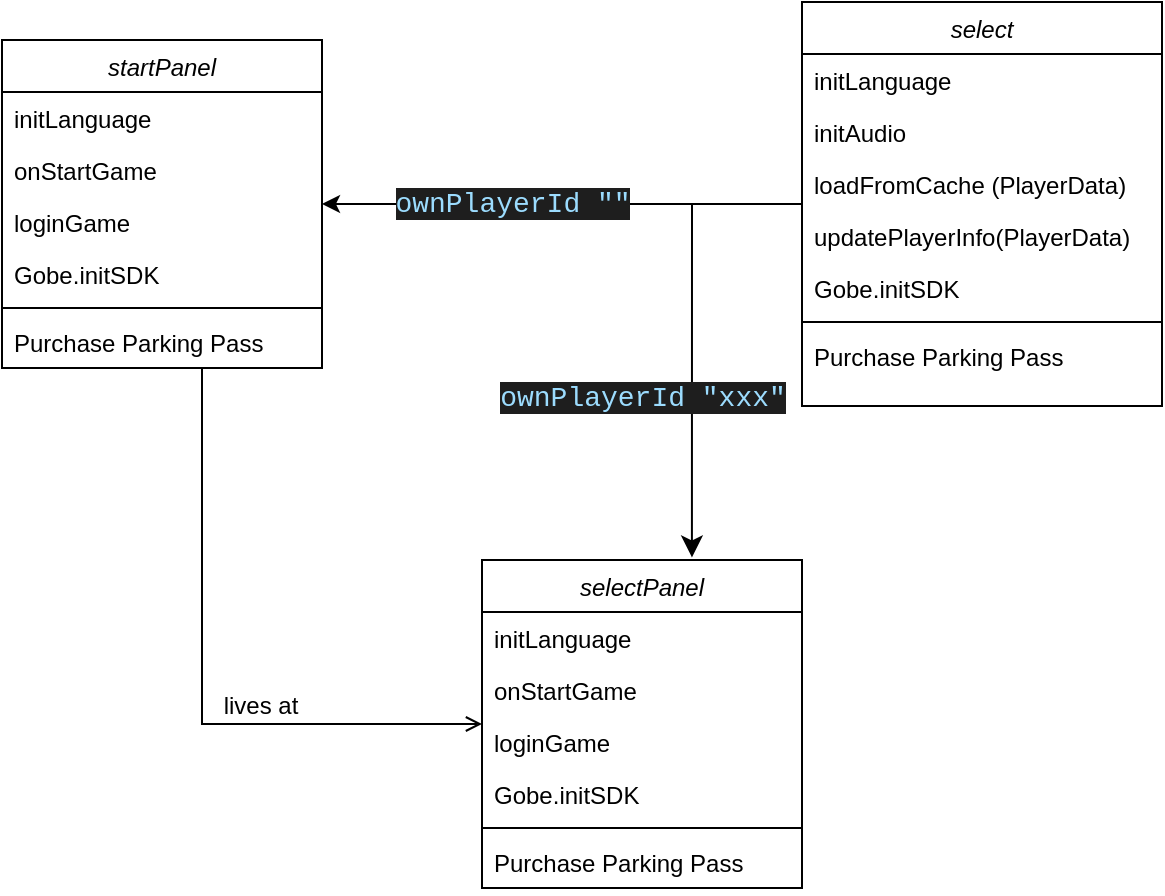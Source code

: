 <mxfile>
    <diagram id="C5RBs43oDa-KdzZeNtuy" name="Page-1">
        <mxGraphModel dx="913" dy="1144" grid="1" gridSize="10" guides="1" tooltips="1" connect="1" arrows="1" fold="1" page="1" pageScale="1" pageWidth="827" pageHeight="1169" math="0" shadow="0">
            <root>
                <mxCell id="WIyWlLk6GJQsqaUBKTNV-0"/>
                <mxCell id="WIyWlLk6GJQsqaUBKTNV-1" parent="WIyWlLk6GJQsqaUBKTNV-0"/>
                <mxCell id="24" value="startPanel" style="swimlane;fontStyle=2;align=center;verticalAlign=top;childLayout=stackLayout;horizontal=1;startSize=26;horizontalStack=0;resizeParent=1;resizeLast=0;collapsible=1;marginBottom=0;rounded=0;shadow=0;strokeWidth=1;" vertex="1" parent="WIyWlLk6GJQsqaUBKTNV-1">
                    <mxGeometry x="70" y="100" width="160" height="164" as="geometry">
                        <mxRectangle x="230" y="140" width="160" height="26" as="alternateBounds"/>
                    </mxGeometry>
                </mxCell>
                <mxCell id="25" value="initLanguage" style="text;align=left;verticalAlign=top;spacingLeft=4;spacingRight=4;overflow=hidden;rotatable=0;points=[[0,0.5],[1,0.5]];portConstraint=eastwest;" vertex="1" parent="24">
                    <mxGeometry y="26" width="160" height="26" as="geometry"/>
                </mxCell>
                <mxCell id="26" value="onStartGame" style="text;align=left;verticalAlign=top;spacingLeft=4;spacingRight=4;overflow=hidden;rotatable=0;points=[[0,0.5],[1,0.5]];portConstraint=eastwest;rounded=0;shadow=0;html=0;" vertex="1" parent="24">
                    <mxGeometry y="52" width="160" height="26" as="geometry"/>
                </mxCell>
                <mxCell id="27" value="loginGame" style="text;align=left;verticalAlign=top;spacingLeft=4;spacingRight=4;overflow=hidden;rotatable=0;points=[[0,0.5],[1,0.5]];portConstraint=eastwest;rounded=0;shadow=0;html=0;" vertex="1" parent="24">
                    <mxGeometry y="78" width="160" height="26" as="geometry"/>
                </mxCell>
                <mxCell id="54" value="Gobe.initSDK" style="text;align=left;verticalAlign=top;spacingLeft=4;spacingRight=4;overflow=hidden;rotatable=0;points=[[0,0.5],[1,0.5]];portConstraint=eastwest;rounded=0;shadow=0;html=0;" vertex="1" parent="24">
                    <mxGeometry y="104" width="160" height="26" as="geometry"/>
                </mxCell>
                <mxCell id="28" value="" style="line;html=1;strokeWidth=1;align=left;verticalAlign=middle;spacingTop=-1;spacingLeft=3;spacingRight=3;rotatable=0;labelPosition=right;points=[];portConstraint=eastwest;" vertex="1" parent="24">
                    <mxGeometry y="130" width="160" height="8" as="geometry"/>
                </mxCell>
                <mxCell id="29" value="Purchase Parking Pass" style="text;align=left;verticalAlign=top;spacingLeft=4;spacingRight=4;overflow=hidden;rotatable=0;points=[[0,0.5],[1,0.5]];portConstraint=eastwest;" vertex="1" parent="24">
                    <mxGeometry y="138" width="160" height="26" as="geometry"/>
                </mxCell>
                <mxCell id="50" value="" style="endArrow=open;shadow=0;strokeWidth=1;rounded=0;endFill=1;edgeStyle=elbowEdgeStyle;elbow=vertical;" edge="1" parent="WIyWlLk6GJQsqaUBKTNV-1" source="24" target="55">
                    <mxGeometry x="0.5" y="41" relative="1" as="geometry">
                        <mxPoint x="360" y="252" as="sourcePoint"/>
                        <mxPoint x="290" y="290" as="targetPoint"/>
                        <mxPoint x="-40" y="32" as="offset"/>
                        <Array as="points">
                            <mxPoint x="170" y="442"/>
                        </Array>
                    </mxGeometry>
                </mxCell>
                <mxCell id="53" value="lives at" style="text;html=1;resizable=0;points=[];;align=center;verticalAlign=middle;labelBackgroundColor=none;rounded=0;shadow=0;strokeWidth=1;fontSize=12;" vertex="1" connectable="0" parent="50">
                    <mxGeometry x="0.5" y="49" relative="1" as="geometry">
                        <mxPoint x="-32" y="40" as="offset"/>
                    </mxGeometry>
                </mxCell>
                <mxCell id="55" value="selectPanel" style="swimlane;fontStyle=2;align=center;verticalAlign=top;childLayout=stackLayout;horizontal=1;startSize=26;horizontalStack=0;resizeParent=1;resizeLast=0;collapsible=1;marginBottom=0;rounded=0;shadow=0;strokeWidth=1;" vertex="1" parent="WIyWlLk6GJQsqaUBKTNV-1">
                    <mxGeometry x="310" y="360" width="160" height="164" as="geometry">
                        <mxRectangle x="230" y="140" width="160" height="26" as="alternateBounds"/>
                    </mxGeometry>
                </mxCell>
                <mxCell id="56" value="initLanguage" style="text;align=left;verticalAlign=top;spacingLeft=4;spacingRight=4;overflow=hidden;rotatable=0;points=[[0,0.5],[1,0.5]];portConstraint=eastwest;" vertex="1" parent="55">
                    <mxGeometry y="26" width="160" height="26" as="geometry"/>
                </mxCell>
                <mxCell id="57" value="onStartGame" style="text;align=left;verticalAlign=top;spacingLeft=4;spacingRight=4;overflow=hidden;rotatable=0;points=[[0,0.5],[1,0.5]];portConstraint=eastwest;rounded=0;shadow=0;html=0;" vertex="1" parent="55">
                    <mxGeometry y="52" width="160" height="26" as="geometry"/>
                </mxCell>
                <mxCell id="58" value="loginGame" style="text;align=left;verticalAlign=top;spacingLeft=4;spacingRight=4;overflow=hidden;rotatable=0;points=[[0,0.5],[1,0.5]];portConstraint=eastwest;rounded=0;shadow=0;html=0;" vertex="1" parent="55">
                    <mxGeometry y="78" width="160" height="26" as="geometry"/>
                </mxCell>
                <mxCell id="59" value="Gobe.initSDK" style="text;align=left;verticalAlign=top;spacingLeft=4;spacingRight=4;overflow=hidden;rotatable=0;points=[[0,0.5],[1,0.5]];portConstraint=eastwest;rounded=0;shadow=0;html=0;" vertex="1" parent="55">
                    <mxGeometry y="104" width="160" height="26" as="geometry"/>
                </mxCell>
                <mxCell id="60" value="" style="line;html=1;strokeWidth=1;align=left;verticalAlign=middle;spacingTop=-1;spacingLeft=3;spacingRight=3;rotatable=0;labelPosition=right;points=[];portConstraint=eastwest;" vertex="1" parent="55">
                    <mxGeometry y="130" width="160" height="8" as="geometry"/>
                </mxCell>
                <mxCell id="61" value="Purchase Parking Pass" style="text;align=left;verticalAlign=top;spacingLeft=4;spacingRight=4;overflow=hidden;rotatable=0;points=[[0,0.5],[1,0.5]];portConstraint=eastwest;" vertex="1" parent="55">
                    <mxGeometry y="138" width="160" height="26" as="geometry"/>
                </mxCell>
                <mxCell id="70" style="edgeStyle=none;html=1;startArrow=none;" edge="1" parent="WIyWlLk6GJQsqaUBKTNV-1" source="62" target="24">
                    <mxGeometry relative="1" as="geometry">
                        <mxPoint x="325.0" y="182" as="sourcePoint"/>
                        <mxPoint x="240" y="180" as="targetPoint"/>
                    </mxGeometry>
                </mxCell>
                <mxCell id="62" value="select" style="swimlane;fontStyle=2;align=center;verticalAlign=top;childLayout=stackLayout;horizontal=1;startSize=26;horizontalStack=0;resizeParent=1;resizeLast=0;collapsible=1;marginBottom=0;rounded=0;shadow=0;strokeWidth=1;" vertex="1" parent="WIyWlLk6GJQsqaUBKTNV-1">
                    <mxGeometry x="470" y="81" width="180" height="202" as="geometry">
                        <mxRectangle x="230" y="140" width="160" height="26" as="alternateBounds"/>
                    </mxGeometry>
                </mxCell>
                <mxCell id="63" value="initLanguage" style="text;align=left;verticalAlign=top;spacingLeft=4;spacingRight=4;overflow=hidden;rotatable=0;points=[[0,0.5],[1,0.5]];portConstraint=eastwest;" vertex="1" parent="62">
                    <mxGeometry y="26" width="180" height="26" as="geometry"/>
                </mxCell>
                <mxCell id="69" value="initAudio" style="text;align=left;verticalAlign=top;spacingLeft=4;spacingRight=4;overflow=hidden;rotatable=0;points=[[0,0.5],[1,0.5]];portConstraint=eastwest;" vertex="1" parent="62">
                    <mxGeometry y="52" width="180" height="26" as="geometry"/>
                </mxCell>
                <mxCell id="64" value="loadFromCache (PlayerData)" style="text;align=left;verticalAlign=top;spacingLeft=4;spacingRight=4;overflow=hidden;rotatable=0;points=[[0,0.5],[1,0.5]];portConstraint=eastwest;rounded=0;shadow=0;html=0;" vertex="1" parent="62">
                    <mxGeometry y="78" width="180" height="26" as="geometry"/>
                </mxCell>
                <mxCell id="65" value="updatePlayerInfo(PlayerData)" style="text;align=left;verticalAlign=top;spacingLeft=4;spacingRight=4;overflow=hidden;rotatable=0;points=[[0,0.5],[1,0.5]];portConstraint=eastwest;rounded=0;shadow=0;html=0;" vertex="1" parent="62">
                    <mxGeometry y="104" width="180" height="26" as="geometry"/>
                </mxCell>
                <mxCell id="66" value="Gobe.initSDK" style="text;align=left;verticalAlign=top;spacingLeft=4;spacingRight=4;overflow=hidden;rotatable=0;points=[[0,0.5],[1,0.5]];portConstraint=eastwest;rounded=0;shadow=0;html=0;" vertex="1" parent="62">
                    <mxGeometry y="130" width="180" height="26" as="geometry"/>
                </mxCell>
                <mxCell id="67" value="" style="line;html=1;strokeWidth=1;align=left;verticalAlign=middle;spacingTop=-1;spacingLeft=3;spacingRight=3;rotatable=0;labelPosition=right;points=[];portConstraint=eastwest;" vertex="1" parent="62">
                    <mxGeometry y="156" width="180" height="8" as="geometry"/>
                </mxCell>
                <mxCell id="68" value="Purchase Parking Pass" style="text;align=left;verticalAlign=top;spacingLeft=4;spacingRight=4;overflow=hidden;rotatable=0;points=[[0,0.5],[1,0.5]];portConstraint=eastwest;" vertex="1" parent="62">
                    <mxGeometry y="164" width="180" height="26" as="geometry"/>
                </mxCell>
                <mxCell id="72" value="" style="edgeStyle=segmentEdgeStyle;endArrow=classic;html=1;curved=0;rounded=0;endSize=8;startSize=8;entryX=0.656;entryY=-0.008;entryDx=0;entryDy=0;startArrow=none;entryPerimeter=0;" edge="1" parent="WIyWlLk6GJQsqaUBKTNV-1" source="62" target="55">
                    <mxGeometry width="50" height="50" relative="1" as="geometry">
                        <mxPoint x="415" y="180" as="sourcePoint"/>
                        <mxPoint x="470" y="160" as="targetPoint"/>
                        <Array as="points">
                            <mxPoint x="415" y="182"/>
                        </Array>
                    </mxGeometry>
                </mxCell>
                <mxCell id="107" value="&lt;span style=&quot;color: rgb(156, 220, 254); font-family: Consolas, &amp;quot;Courier New&amp;quot;, monospace; font-size: 14px; background-color: rgb(30, 30, 30);&quot;&gt;ownPlayerId &quot;xxx&quot;&lt;/span&gt;" style="text;html=1;align=center;verticalAlign=middle;resizable=0;points=[];autosize=1;strokeColor=none;fillColor=none;" vertex="1" parent="WIyWlLk6GJQsqaUBKTNV-1">
                    <mxGeometry x="315" y="264" width="150" height="30" as="geometry"/>
                </mxCell>
                <mxCell id="111" value="&lt;span style=&quot;color: rgb(156, 220, 254); font-family: Consolas, &amp;quot;Courier New&amp;quot;, monospace; font-size: 14px; background-color: rgb(30, 30, 30);&quot;&gt;ownPlayerId &quot;&quot;&lt;/span&gt;" style="text;html=1;align=center;verticalAlign=middle;resizable=0;points=[];autosize=1;strokeColor=none;fillColor=none;" vertex="1" parent="WIyWlLk6GJQsqaUBKTNV-1">
                    <mxGeometry x="260" y="167" width="130" height="30" as="geometry"/>
                </mxCell>
            </root>
        </mxGraphModel>
    </diagram>
</mxfile>